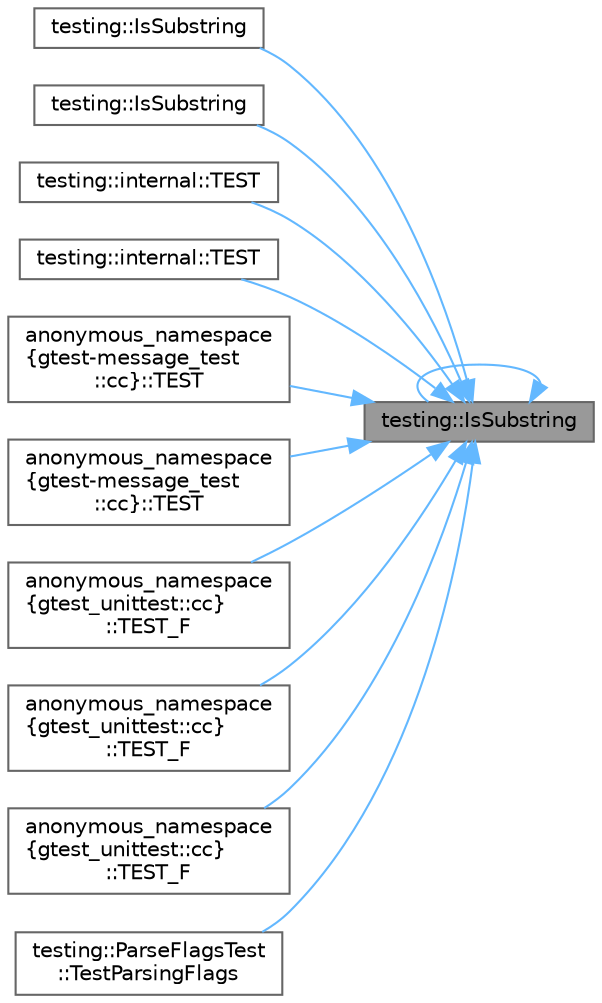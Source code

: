 digraph "testing::IsSubstring"
{
 // LATEX_PDF_SIZE
  bgcolor="transparent";
  edge [fontname=Helvetica,fontsize=10,labelfontname=Helvetica,labelfontsize=10];
  node [fontname=Helvetica,fontsize=10,shape=box,height=0.2,width=0.4];
  rankdir="RL";
  Node1 [id="Node000001",label="testing::IsSubstring",height=0.2,width=0.4,color="gray40", fillcolor="grey60", style="filled", fontcolor="black",tooltip=" "];
  Node1 -> Node2 [id="edge1_Node000001_Node000002",dir="back",color="steelblue1",style="solid",tooltip=" "];
  Node2 [id="Node000002",label="testing::IsSubstring",height=0.2,width=0.4,color="grey40", fillcolor="white", style="filled",URL="$namespacetesting.html#a571c7edcfc574269833ebe3e7d338ec5",tooltip=" "];
  Node1 -> Node1 [id="edge2_Node000001_Node000001",dir="back",color="steelblue1",style="solid",tooltip=" "];
  Node1 -> Node3 [id="edge3_Node000001_Node000003",dir="back",color="steelblue1",style="solid",tooltip=" "];
  Node3 [id="Node000003",label="testing::IsSubstring",height=0.2,width=0.4,color="grey40", fillcolor="white", style="filled",URL="$namespacetesting.html#aa1c82529c7591d2a9fd016de45dd9113",tooltip=" "];
  Node1 -> Node4 [id="edge4_Node000001_Node000004",dir="back",color="steelblue1",style="solid",tooltip=" "];
  Node4 [id="Node000004",label="testing::internal::TEST",height=0.2,width=0.4,color="grey40", fillcolor="white", style="filled",URL="$namespacetesting_1_1internal.html#a1a1c20d78e9e75b9c7f2b767eb62611b",tooltip=" "];
  Node1 -> Node5 [id="edge5_Node000001_Node000005",dir="back",color="steelblue1",style="solid",tooltip=" "];
  Node5 [id="Node000005",label="testing::internal::TEST",height=0.2,width=0.4,color="grey40", fillcolor="white", style="filled",URL="$namespacetesting_1_1internal.html#ace2f5407afdfb0767035d44b6758e4a0",tooltip=" "];
  Node1 -> Node6 [id="edge6_Node000001_Node000006",dir="back",color="steelblue1",style="solid",tooltip=" "];
  Node6 [id="Node000006",label="anonymous_namespace\l\{gtest-message_test\l::cc\}::TEST",height=0.2,width=0.4,color="grey40", fillcolor="white", style="filled",URL="$namespaceanonymous__namespace_02gtest-message__test_8cc_03.html#a7c6299d8247106277e834e35dcada506",tooltip=" "];
  Node1 -> Node7 [id="edge7_Node000001_Node000007",dir="back",color="steelblue1",style="solid",tooltip=" "];
  Node7 [id="Node000007",label="anonymous_namespace\l\{gtest-message_test\l::cc\}::TEST",height=0.2,width=0.4,color="grey40", fillcolor="white", style="filled",URL="$namespaceanonymous__namespace_02gtest-message__test_8cc_03.html#a9e0c0c0f87e74de22252a5d9e4743c71",tooltip=" "];
  Node1 -> Node8 [id="edge8_Node000001_Node000008",dir="back",color="steelblue1",style="solid",tooltip=" "];
  Node8 [id="Node000008",label="anonymous_namespace\l\{gtest_unittest::cc\}\l::TEST_F",height=0.2,width=0.4,color="grey40", fillcolor="white", style="filled",URL="$namespaceanonymous__namespace_02gtest__unittest_8cc_03.html#a2a931f8c75025e0303586cbd0b701c3b",tooltip=" "];
  Node1 -> Node9 [id="edge9_Node000001_Node000009",dir="back",color="steelblue1",style="solid",tooltip=" "];
  Node9 [id="Node000009",label="anonymous_namespace\l\{gtest_unittest::cc\}\l::TEST_F",height=0.2,width=0.4,color="grey40", fillcolor="white", style="filled",URL="$namespaceanonymous__namespace_02gtest__unittest_8cc_03.html#a3ca67483be4ff6528bc24b47f0873704",tooltip=" "];
  Node1 -> Node10 [id="edge10_Node000001_Node000010",dir="back",color="steelblue1",style="solid",tooltip=" "];
  Node10 [id="Node000010",label="anonymous_namespace\l\{gtest_unittest::cc\}\l::TEST_F",height=0.2,width=0.4,color="grey40", fillcolor="white", style="filled",URL="$namespaceanonymous__namespace_02gtest__unittest_8cc_03.html#aab20eff9fa6ddc273c9d990de73e6428",tooltip=" "];
  Node1 -> Node11 [id="edge11_Node000001_Node000011",dir="back",color="steelblue1",style="solid",tooltip=" "];
  Node11 [id="Node000011",label="testing::ParseFlagsTest\l::TestParsingFlags",height=0.2,width=0.4,color="grey40", fillcolor="white", style="filled",URL="$classtesting_1_1_parse_flags_test.html#ad769e5f5a71939c3a9ad853b415fa9d2",tooltip=" "];
}
